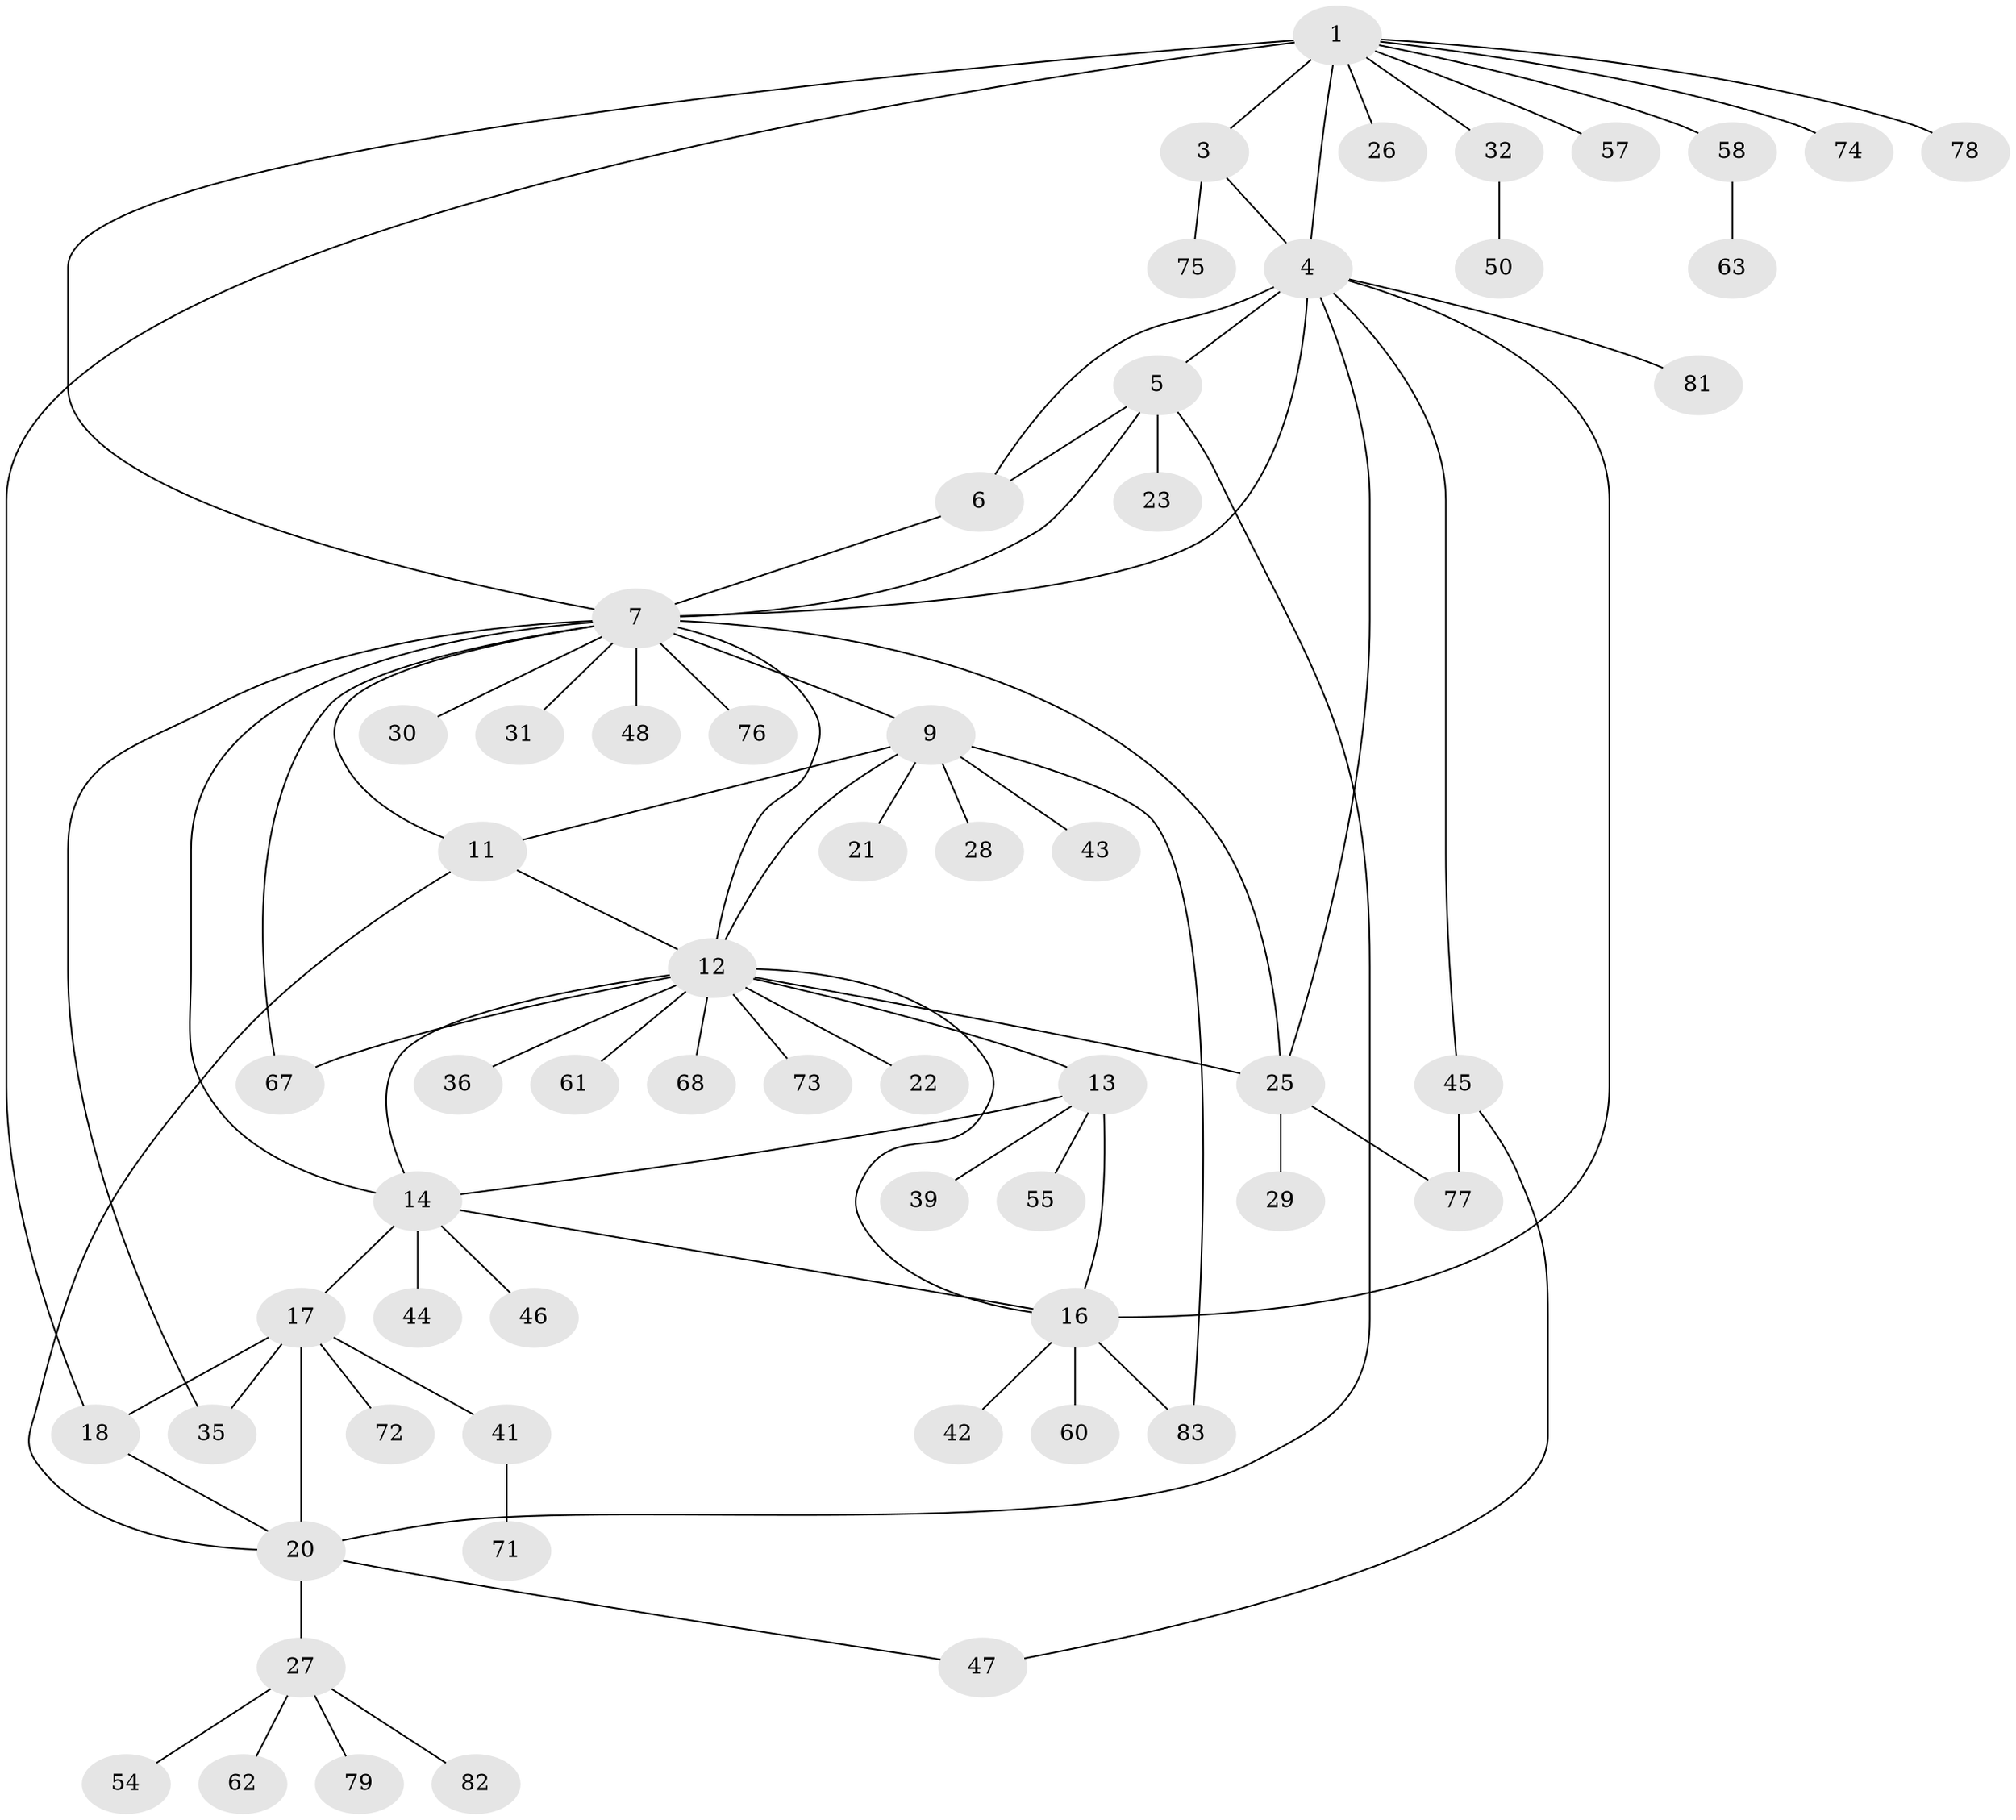 // Generated by graph-tools (version 1.1) at 2025/52/02/27/25 19:52:20]
// undirected, 60 vertices, 83 edges
graph export_dot {
graph [start="1"]
  node [color=gray90,style=filled];
  1 [super="+2"];
  3 [super="+51"];
  4 [super="+8"];
  5 [super="+37"];
  6 [super="+33"];
  7 [super="+10"];
  9 [super="+24"];
  11 [super="+34"];
  12 [super="+15"];
  13 [super="+80"];
  14 [super="+52"];
  16 [super="+59"];
  17 [super="+19"];
  18 [super="+70"];
  20 [super="+65"];
  21;
  22 [super="+53"];
  23;
  25 [super="+66"];
  26;
  27 [super="+38"];
  28;
  29;
  30;
  31;
  32 [super="+40"];
  35;
  36;
  39;
  41;
  42;
  43;
  44 [super="+69"];
  45 [super="+56"];
  46;
  47 [super="+49"];
  48;
  50;
  54;
  55;
  57 [super="+64"];
  58;
  60;
  61;
  62;
  63;
  67;
  68;
  71;
  72;
  73;
  74;
  75;
  76;
  77;
  78;
  79;
  81;
  82;
  83;
  1 -- 3 [weight=2];
  1 -- 4 [weight=2];
  1 -- 32;
  1 -- 58;
  1 -- 7;
  1 -- 74;
  1 -- 78;
  1 -- 18;
  1 -- 57;
  1 -- 26;
  3 -- 4;
  3 -- 75;
  4 -- 16;
  4 -- 25;
  4 -- 81;
  4 -- 5;
  4 -- 6;
  4 -- 7;
  4 -- 45;
  5 -- 6;
  5 -- 7;
  5 -- 20;
  5 -- 23;
  6 -- 7;
  7 -- 14;
  7 -- 35;
  7 -- 67;
  7 -- 9;
  7 -- 11;
  7 -- 12;
  7 -- 76;
  7 -- 48;
  7 -- 25;
  7 -- 30;
  7 -- 31;
  9 -- 11;
  9 -- 12;
  9 -- 21;
  9 -- 28;
  9 -- 43;
  9 -- 83;
  11 -- 12;
  11 -- 20;
  12 -- 22;
  12 -- 36;
  12 -- 61;
  12 -- 73;
  12 -- 16;
  12 -- 67;
  12 -- 68;
  12 -- 13;
  12 -- 14;
  12 -- 25;
  13 -- 14;
  13 -- 16;
  13 -- 39;
  13 -- 55;
  14 -- 16;
  14 -- 17;
  14 -- 44;
  14 -- 46;
  16 -- 42;
  16 -- 83;
  16 -- 60;
  17 -- 18 [weight=2];
  17 -- 20 [weight=2];
  17 -- 41;
  17 -- 35;
  17 -- 72;
  18 -- 20;
  20 -- 27;
  20 -- 47;
  25 -- 29;
  25 -- 77;
  27 -- 54;
  27 -- 62;
  27 -- 79;
  27 -- 82;
  32 -- 50;
  41 -- 71;
  45 -- 47;
  45 -- 77;
  58 -- 63;
}

